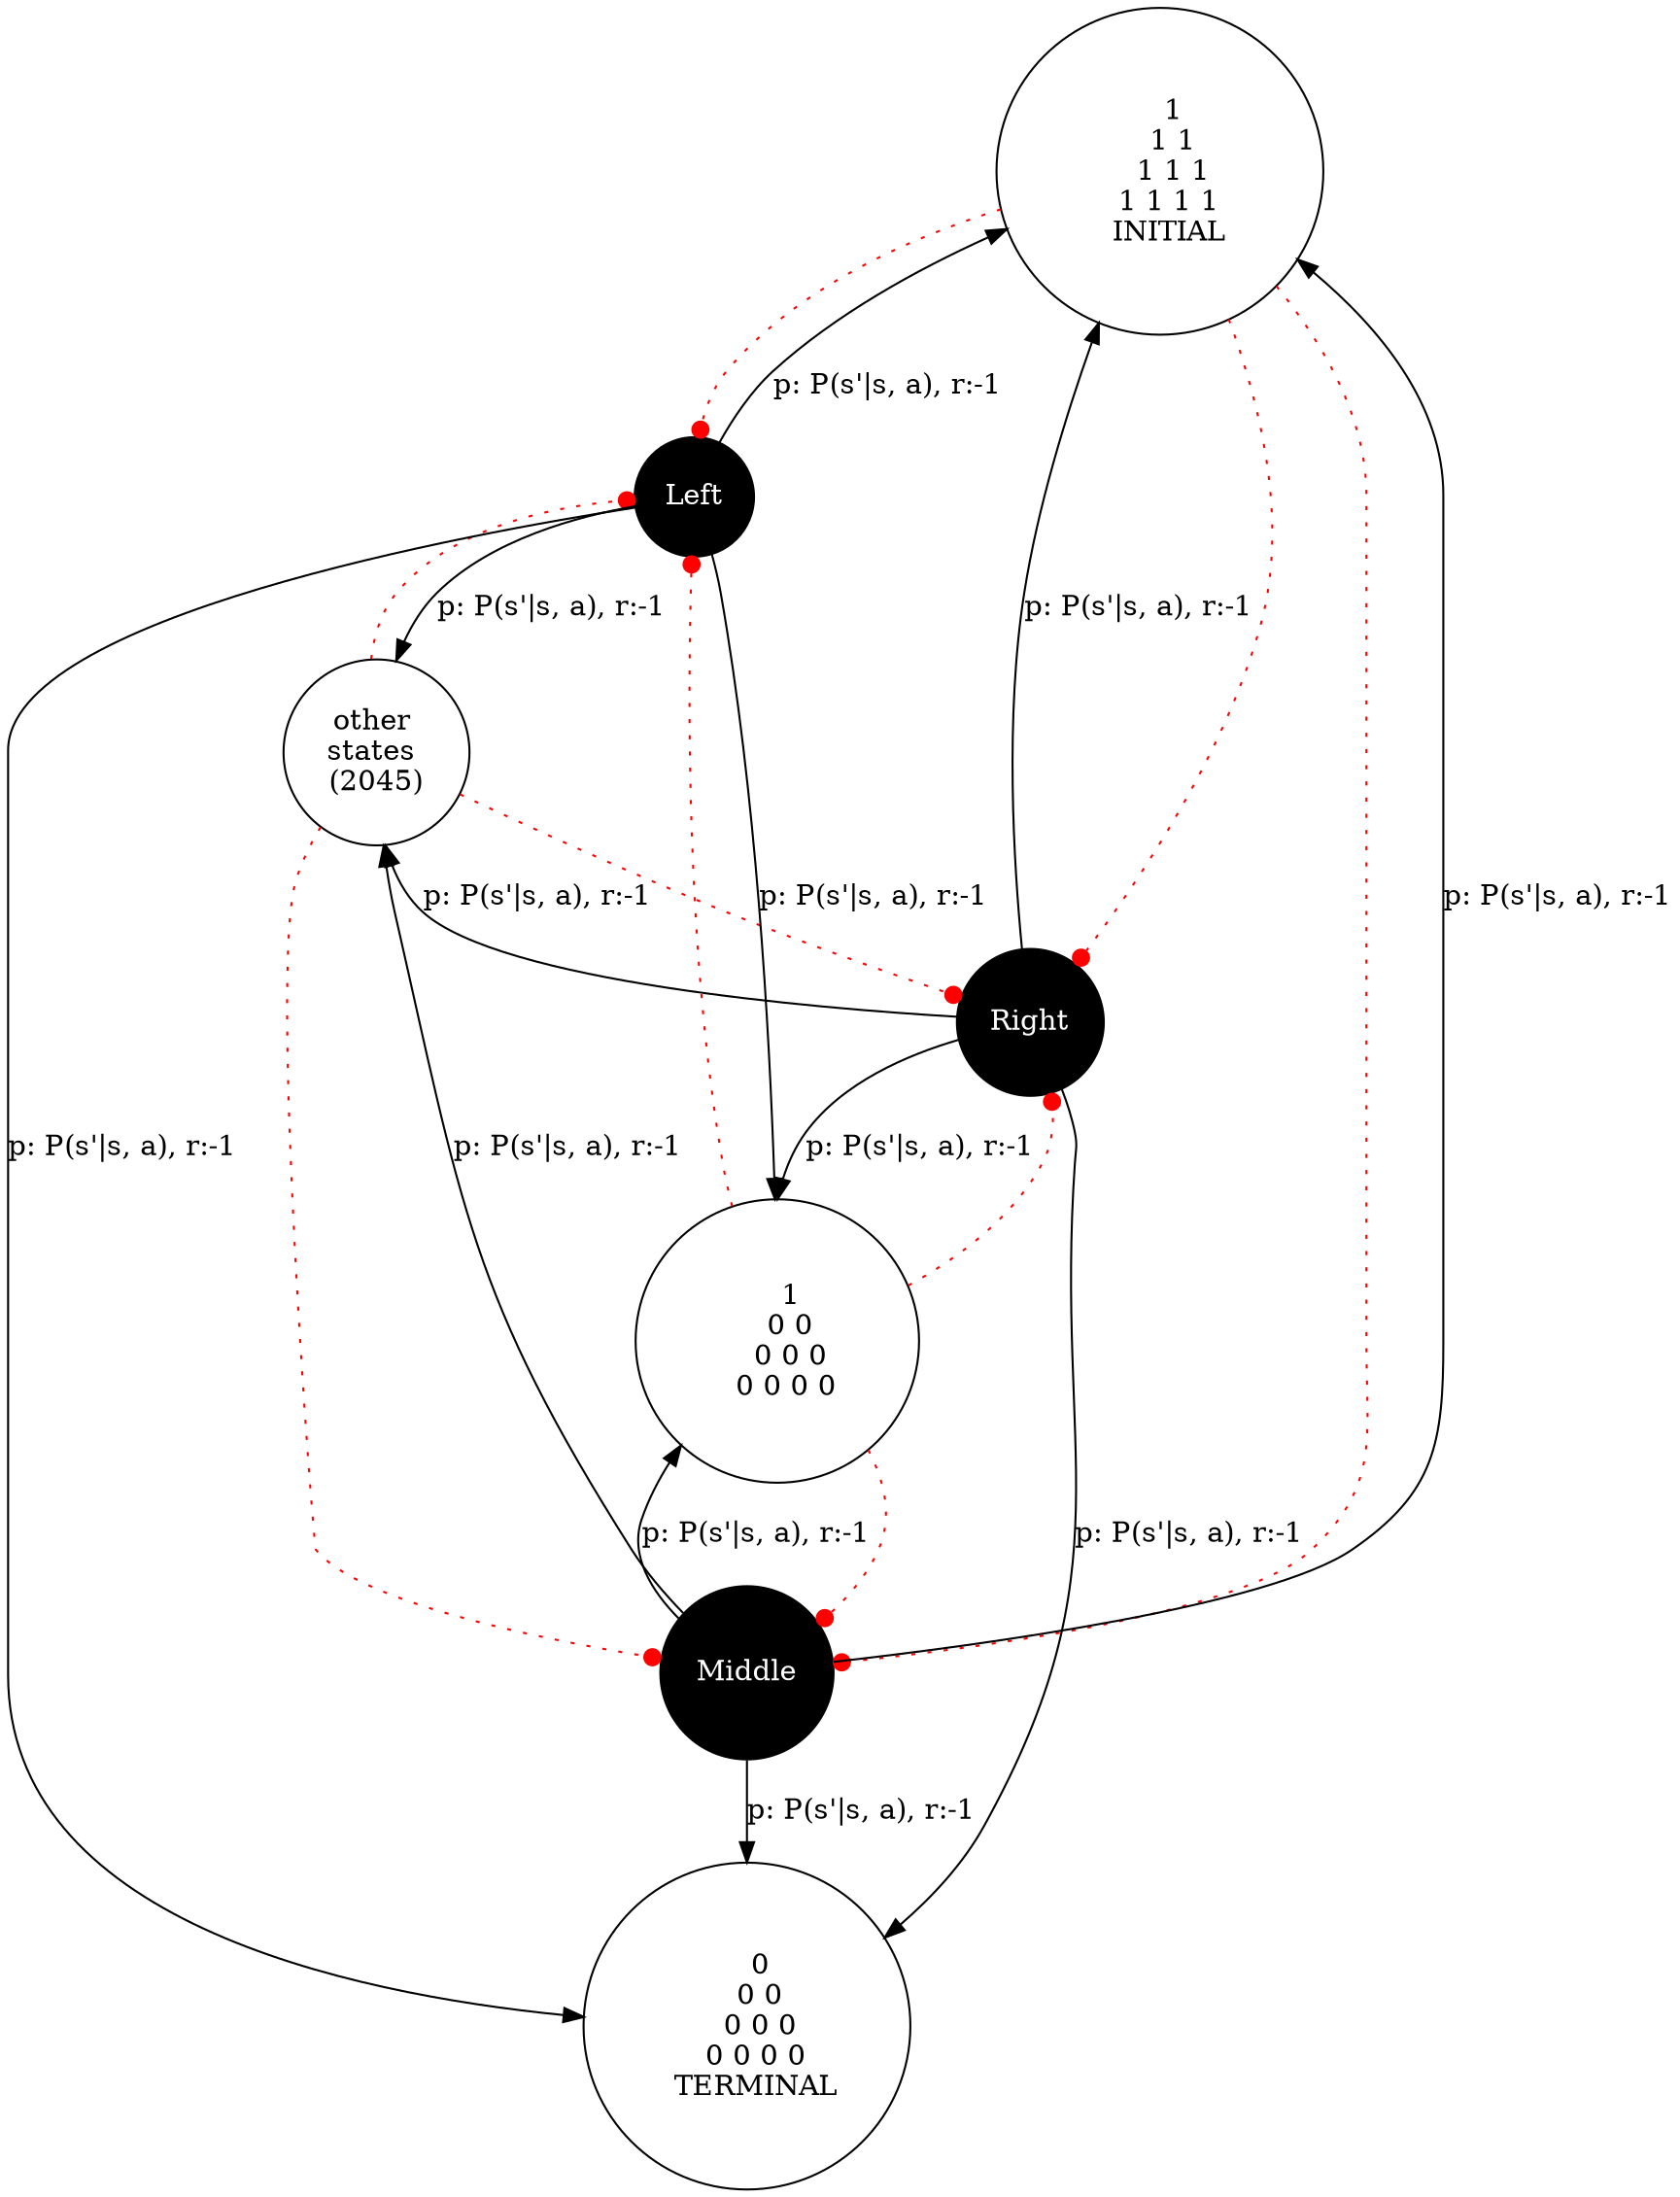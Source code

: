 digraph bowling {
	node [shape=circle]
	1 [label="
   1
   1 1
   1 1 1
  1 1 1 1
  INITIAL
    "]
	2 [label="
   1
   0 0
   0 0 0
  0 0 0 0
    "]
	0 [label="
   0
   0 0
   0 0 0
  0 0 0 0
  TERMINAL
    "]
	other [label="other 
states 
(2045)"]
	node [fillcolor=black fontcolor=white shape=circle style=filled]
	L [label=Left]
	M [label=Middle]
	R [label=Right]
	1 -> L [arrowhead=dot color=red style=dotted]
	1 -> M [arrowhead=dot color=red style=dotted]
	1 -> R [arrowhead=dot color=red style=dotted]
	other -> M [arrowhead=dot color=red style=dotted]
	other -> R [arrowhead=dot color=red style=dotted]
	other -> L [arrowhead=dot color=red style=dotted]
	2 -> L [arrowhead=dot color=red style=dotted]
	2 -> M [arrowhead=dot color=red style=dotted]
	2 -> R [arrowhead=dot color=red style=dotted]
	L -> 1 [label="p: P(s'|s, a), r:-1"]
	L -> 0 [label="p: P(s'|s, a), r:-1"]
	L -> 2 [label="p: P(s'|s, a), r:-1"]
	L -> other [label="p: P(s'|s, a), r:-1"]
	M -> 1 [label="p: P(s'|s, a), r:-1"]
	M -> 0 [label="p: P(s'|s, a), r:-1"]
	M -> 2 [label="p: P(s'|s, a), r:-1"]
	M -> other [label="p: P(s'|s, a), r:-1"]
	R -> 1 [label="p: P(s'|s, a), r:-1"]
	R -> 0 [label="p: P(s'|s, a), r:-1"]
	R -> 2 [label="p: P(s'|s, a), r:-1"]
	R -> other [label="p: P(s'|s, a), r:-1"]
}
